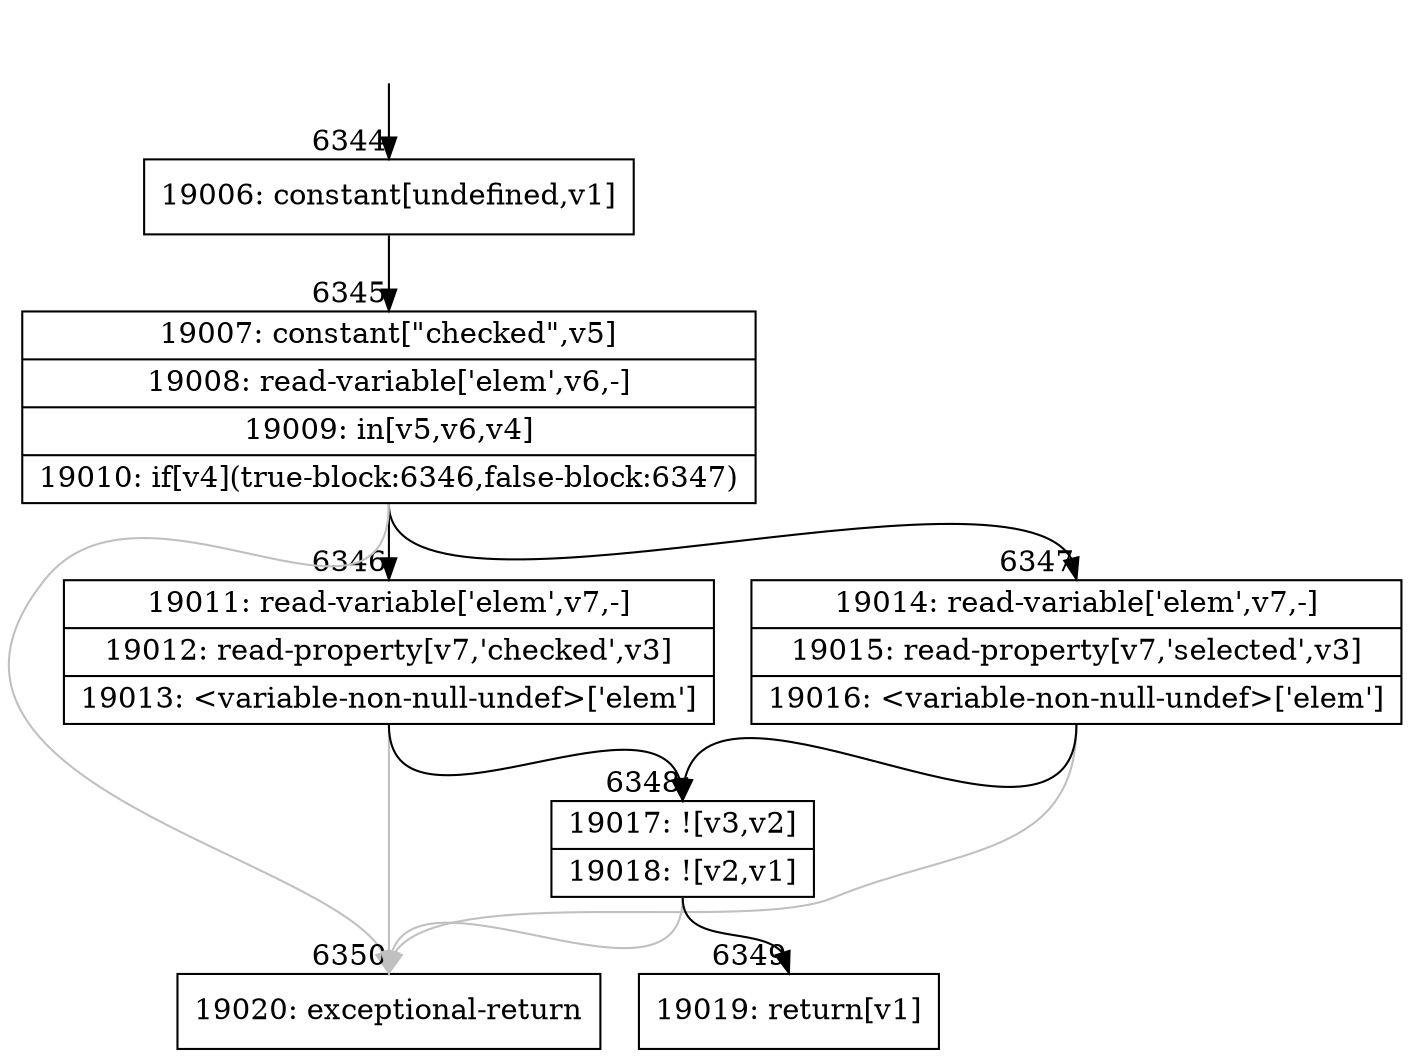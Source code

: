 digraph {
rankdir="TD"
BB_entry438[shape=none,label=""];
BB_entry438 -> BB6344 [tailport=s, headport=n, headlabel="    6344"]
BB6344 [shape=record label="{19006: constant[undefined,v1]}" ] 
BB6344 -> BB6345 [tailport=s, headport=n, headlabel="      6345"]
BB6345 [shape=record label="{19007: constant[\"checked\",v5]|19008: read-variable['elem',v6,-]|19009: in[v5,v6,v4]|19010: if[v4](true-block:6346,false-block:6347)}" ] 
BB6345 -> BB6346 [tailport=s, headport=n, headlabel="      6346"]
BB6345 -> BB6347 [tailport=s, headport=n, headlabel="      6347"]
BB6345 -> BB6350 [tailport=s, headport=n, color=gray, headlabel="      6350"]
BB6346 [shape=record label="{19011: read-variable['elem',v7,-]|19012: read-property[v7,'checked',v3]|19013: \<variable-non-null-undef\>['elem']}" ] 
BB6346 -> BB6348 [tailport=s, headport=n, headlabel="      6348"]
BB6346 -> BB6350 [tailport=s, headport=n, color=gray]
BB6347 [shape=record label="{19014: read-variable['elem',v7,-]|19015: read-property[v7,'selected',v3]|19016: \<variable-non-null-undef\>['elem']}" ] 
BB6347 -> BB6348 [tailport=s, headport=n]
BB6347 -> BB6350 [tailport=s, headport=n, color=gray]
BB6348 [shape=record label="{19017: ![v3,v2]|19018: ![v2,v1]}" ] 
BB6348 -> BB6349 [tailport=s, headport=n, headlabel="      6349"]
BB6348 -> BB6350 [tailport=s, headport=n, color=gray]
BB6349 [shape=record label="{19019: return[v1]}" ] 
BB6350 [shape=record label="{19020: exceptional-return}" ] 
//#$~ 9104
}
